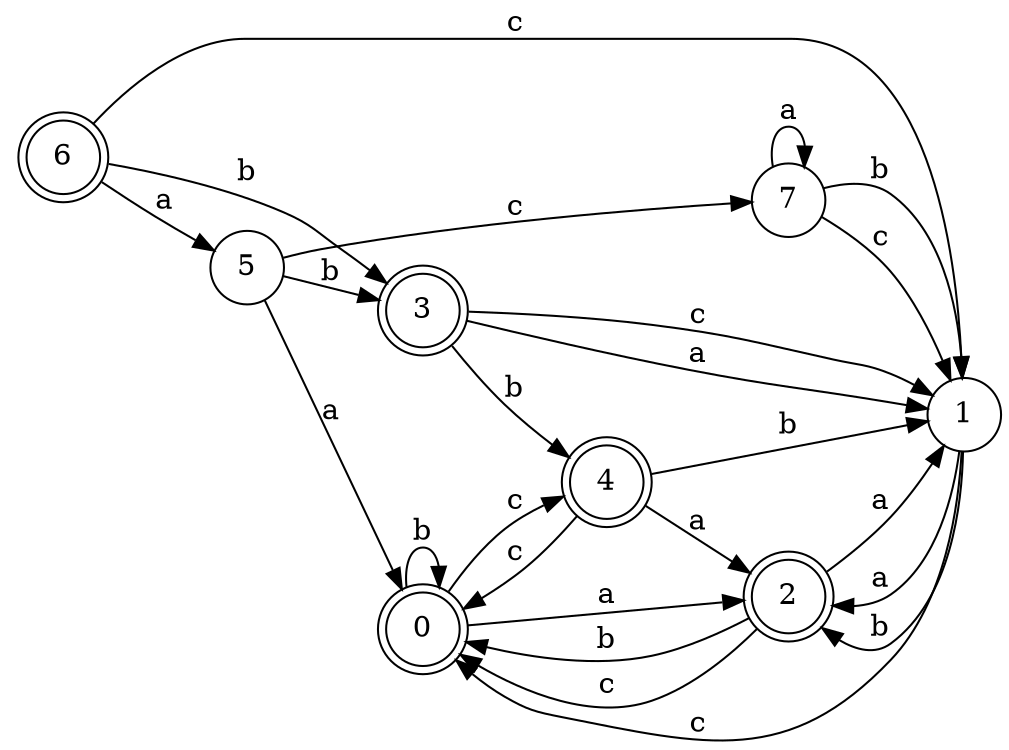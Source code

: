digraph n7_7 {
__start0 [label="" shape="none"];

rankdir=LR;
size="8,5";

s0 [style="rounded,filled", color="black", fillcolor="white" shape="doublecircle", label="0"];
s1 [style="filled", color="black", fillcolor="white" shape="circle", label="1"];
s2 [style="rounded,filled", color="black", fillcolor="white" shape="doublecircle", label="2"];
s3 [style="rounded,filled", color="black", fillcolor="white" shape="doublecircle", label="3"];
s4 [style="rounded,filled", color="black", fillcolor="white" shape="doublecircle", label="4"];
s5 [style="filled", color="black", fillcolor="white" shape="circle", label="5"];
s6 [style="rounded,filled", color="black", fillcolor="white" shape="doublecircle", label="6"];
s7 [style="filled", color="black", fillcolor="white" shape="circle", label="7"];
s0 -> s2 [label="a"];
s0 -> s0 [label="b"];
s0 -> s4 [label="c"];
s1 -> s2 [label="a"];
s1 -> s2 [label="b"];
s1 -> s0 [label="c"];
s2 -> s1 [label="a"];
s2 -> s0 [label="b"];
s2 -> s0 [label="c"];
s3 -> s1 [label="a"];
s3 -> s4 [label="b"];
s3 -> s1 [label="c"];
s4 -> s2 [label="a"];
s4 -> s1 [label="b"];
s4 -> s0 [label="c"];
s5 -> s0 [label="a"];
s5 -> s3 [label="b"];
s5 -> s7 [label="c"];
s6 -> s5 [label="a"];
s6 -> s3 [label="b"];
s6 -> s1 [label="c"];
s7 -> s7 [label="a"];
s7 -> s1 [label="b"];
s7 -> s1 [label="c"];

}